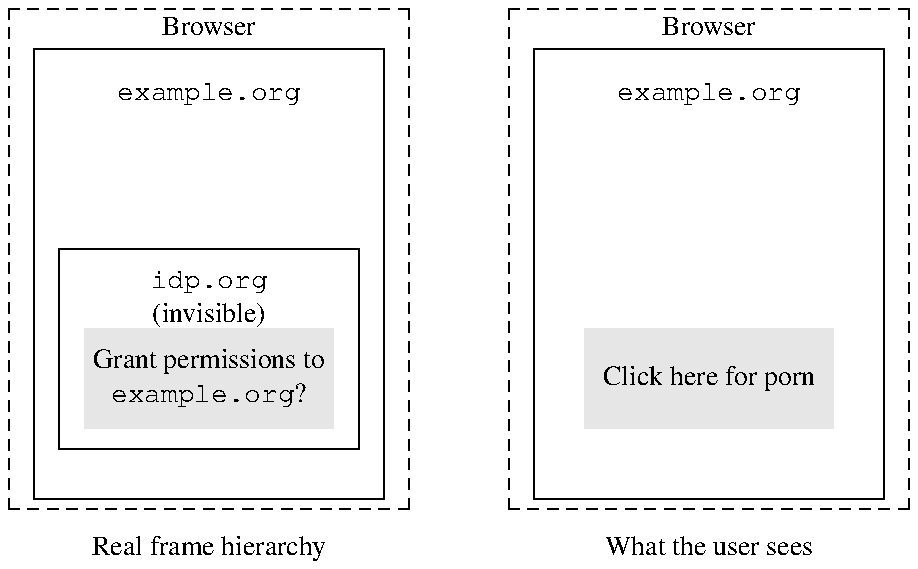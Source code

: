 .PS

BROWSER: box dashed width 2 height 2.5
box invis "Browser" with .n at BROWSER.n + (0,.15)

EO: box width 1.75 height 2.25 with .n at BROWSER.n + (0,-.2) 
EOL: box invis width 1.75 height .25 "\fCexample.org\fR" with .n at EO.n + (0,-.1)

IO: box width 1.5 height 1 with .n at EO.n + (0,-1) 
box invis "\fCidp.org\fR" "(invisible)" with .n at IO.n

box invis width 1.25 "Grant permissions to" "\fCexample.org\fR?" with .n at last box.s + (0,.1) fill .1
box height .4 invis "Real frame hierarchy" with .n at BROWSER.s


BROWSER2: box dashed width 2 height 2.5 with .w at BROWSER.e + (.5, 0)
box invis "Browser" with .n at BROWSER2.n + (0,.15)

EO2: box width 1.75 height 2.25 with .n at BROWSER2.n + (0,-.2) 
EOL2: box invis width 1.75 height .25 "\fCexample.org\fR" with .n at EO2.n + (0,-.1)

IO2: box invis width 1.5 height 1 with .n at EO2.n + (0,-1) 
box invis with .n at IO2.n

box width 1.25 invis "Click here for porn" with .n at last box.s + (0,.1) fill .1

box height .4 invis "What the user sees" with .n at BROWSER2.s
.PE

.PE
